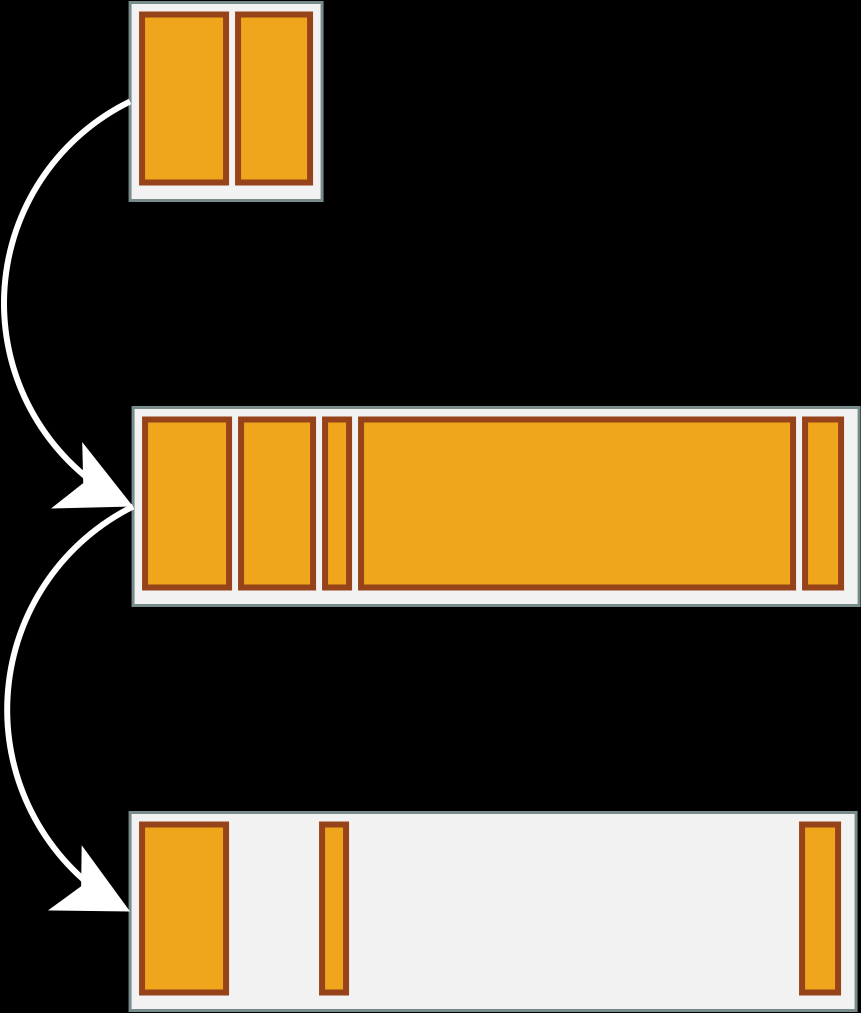 <?xml version="1.0" encoding="UTF-8"?>
<dia:diagram xmlns:dia="http://www.lysator.liu.se/~alla/dia/">
  <dia:layer name="Arrière-plan" visible="true" active="true">
    <dia:object type="Standard - Box" version="0" id="O0">
      <dia:attribute name="obj_pos">
        <dia:point val="7.2,4.8"/>
      </dia:attribute>
      <dia:attribute name="obj_bb">
        <dia:rectangle val="7.175,4.775;19.325,8.125"/>
      </dia:attribute>
      <dia:attribute name="elem_corner">
        <dia:point val="7.2,4.8"/>
      </dia:attribute>
      <dia:attribute name="elem_width">
        <dia:real val="12.1"/>
      </dia:attribute>
      <dia:attribute name="elem_height">
        <dia:real val="3.3"/>
      </dia:attribute>
      <dia:attribute name="border_width">
        <dia:real val="0.05"/>
      </dia:attribute>
      <dia:attribute name="border_color">
        <dia:color val="#788b8b"/>
      </dia:attribute>
      <dia:attribute name="inner_color">
        <dia:color val="#f2f2f2"/>
      </dia:attribute>
      <dia:attribute name="show_background">
        <dia:boolean val="true"/>
      </dia:attribute>
    </dia:object>
    <dia:object type="Standard - Box" version="0" id="O1">
      <dia:attribute name="obj_pos">
        <dia:point val="7.4,5"/>
      </dia:attribute>
      <dia:attribute name="obj_bb">
        <dia:rectangle val="7.35,4.95;8.85,7.85"/>
      </dia:attribute>
      <dia:attribute name="elem_corner">
        <dia:point val="7.4,5"/>
      </dia:attribute>
      <dia:attribute name="elem_width">
        <dia:real val="1.4"/>
      </dia:attribute>
      <dia:attribute name="elem_height">
        <dia:real val="2.8"/>
      </dia:attribute>
      <dia:attribute name="border_width">
        <dia:real val="0.1"/>
      </dia:attribute>
      <dia:attribute name="border_color">
        <dia:color val="#964319"/>
      </dia:attribute>
      <dia:attribute name="inner_color">
        <dia:color val="#efa51c"/>
      </dia:attribute>
      <dia:attribute name="show_background">
        <dia:boolean val="true"/>
      </dia:attribute>
    </dia:object>
    <dia:object type="Standard - Box" version="0" id="O2">
      <dia:attribute name="obj_pos">
        <dia:point val="9,5"/>
      </dia:attribute>
      <dia:attribute name="obj_bb">
        <dia:rectangle val="8.95,4.95;10.25,7.85"/>
      </dia:attribute>
      <dia:attribute name="elem_corner">
        <dia:point val="9,5"/>
      </dia:attribute>
      <dia:attribute name="elem_width">
        <dia:real val="1.2"/>
      </dia:attribute>
      <dia:attribute name="elem_height">
        <dia:real val="2.8"/>
      </dia:attribute>
      <dia:attribute name="border_width">
        <dia:real val="0.1"/>
      </dia:attribute>
      <dia:attribute name="border_color">
        <dia:color val="#964319"/>
      </dia:attribute>
      <dia:attribute name="inner_color">
        <dia:color val="#efa51c"/>
      </dia:attribute>
      <dia:attribute name="show_background">
        <dia:boolean val="true"/>
      </dia:attribute>
    </dia:object>
    <dia:object type="Standard - Box" version="0" id="O3">
      <dia:attribute name="obj_pos">
        <dia:point val="10.4,5"/>
      </dia:attribute>
      <dia:attribute name="obj_bb">
        <dia:rectangle val="10.35,4.95;10.85,7.85"/>
      </dia:attribute>
      <dia:attribute name="elem_corner">
        <dia:point val="10.4,5"/>
      </dia:attribute>
      <dia:attribute name="elem_width">
        <dia:real val="0.4"/>
      </dia:attribute>
      <dia:attribute name="elem_height">
        <dia:real val="2.8"/>
      </dia:attribute>
      <dia:attribute name="border_width">
        <dia:real val="0.1"/>
      </dia:attribute>
      <dia:attribute name="border_color">
        <dia:color val="#964319"/>
      </dia:attribute>
      <dia:attribute name="inner_color">
        <dia:color val="#efa51c"/>
      </dia:attribute>
      <dia:attribute name="show_background">
        <dia:boolean val="true"/>
      </dia:attribute>
    </dia:object>
    <dia:object type="Standard - Box" version="0" id="O4">
      <dia:attribute name="obj_pos">
        <dia:point val="11,5"/>
      </dia:attribute>
      <dia:attribute name="obj_bb">
        <dia:rectangle val="10.95,4.95;18.25,7.85"/>
      </dia:attribute>
      <dia:attribute name="elem_corner">
        <dia:point val="11,5"/>
      </dia:attribute>
      <dia:attribute name="elem_width">
        <dia:real val="7.2"/>
      </dia:attribute>
      <dia:attribute name="elem_height">
        <dia:real val="2.8"/>
      </dia:attribute>
      <dia:attribute name="border_width">
        <dia:real val="0.1"/>
      </dia:attribute>
      <dia:attribute name="border_color">
        <dia:color val="#964319"/>
      </dia:attribute>
      <dia:attribute name="inner_color">
        <dia:color val="#efa51c"/>
      </dia:attribute>
      <dia:attribute name="show_background">
        <dia:boolean val="true"/>
      </dia:attribute>
    </dia:object>
    <dia:object type="Standard - Box" version="0" id="O5">
      <dia:attribute name="obj_pos">
        <dia:point val="18.4,5"/>
      </dia:attribute>
      <dia:attribute name="obj_bb">
        <dia:rectangle val="18.35,4.95;19.05,7.85"/>
      </dia:attribute>
      <dia:attribute name="elem_corner">
        <dia:point val="18.4,5"/>
      </dia:attribute>
      <dia:attribute name="elem_width">
        <dia:real val="0.6"/>
      </dia:attribute>
      <dia:attribute name="elem_height">
        <dia:real val="2.8"/>
      </dia:attribute>
      <dia:attribute name="border_width">
        <dia:real val="0.1"/>
      </dia:attribute>
      <dia:attribute name="border_color">
        <dia:color val="#964319"/>
      </dia:attribute>
      <dia:attribute name="inner_color">
        <dia:color val="#efa51c"/>
      </dia:attribute>
      <dia:attribute name="show_background">
        <dia:boolean val="true"/>
      </dia:attribute>
    </dia:object>
    <dia:object type="Standard - Box" version="0" id="O6">
      <dia:attribute name="obj_pos">
        <dia:point val="7.15,11.55"/>
      </dia:attribute>
      <dia:attribute name="obj_bb">
        <dia:rectangle val="7.125,11.525;19.275,14.875"/>
      </dia:attribute>
      <dia:attribute name="elem_corner">
        <dia:point val="7.15,11.55"/>
      </dia:attribute>
      <dia:attribute name="elem_width">
        <dia:real val="12.1"/>
      </dia:attribute>
      <dia:attribute name="elem_height">
        <dia:real val="3.3"/>
      </dia:attribute>
      <dia:attribute name="border_width">
        <dia:real val="0.05"/>
      </dia:attribute>
      <dia:attribute name="border_color">
        <dia:color val="#788b8b"/>
      </dia:attribute>
      <dia:attribute name="inner_color">
        <dia:color val="#f2f2f2"/>
      </dia:attribute>
      <dia:attribute name="show_background">
        <dia:boolean val="true"/>
      </dia:attribute>
    </dia:object>
    <dia:object type="Standard - Box" version="0" id="O7">
      <dia:attribute name="obj_pos">
        <dia:point val="7.35,11.75"/>
      </dia:attribute>
      <dia:attribute name="obj_bb">
        <dia:rectangle val="7.3,11.7;8.8,14.6"/>
      </dia:attribute>
      <dia:attribute name="elem_corner">
        <dia:point val="7.35,11.75"/>
      </dia:attribute>
      <dia:attribute name="elem_width">
        <dia:real val="1.4"/>
      </dia:attribute>
      <dia:attribute name="elem_height">
        <dia:real val="2.8"/>
      </dia:attribute>
      <dia:attribute name="border_width">
        <dia:real val="0.1"/>
      </dia:attribute>
      <dia:attribute name="border_color">
        <dia:color val="#964319"/>
      </dia:attribute>
      <dia:attribute name="inner_color">
        <dia:color val="#efa51c"/>
      </dia:attribute>
      <dia:attribute name="show_background">
        <dia:boolean val="true"/>
      </dia:attribute>
    </dia:object>
    <dia:object type="Standard - Box" version="0" id="O8">
      <dia:attribute name="obj_pos">
        <dia:point val="10.35,11.75"/>
      </dia:attribute>
      <dia:attribute name="obj_bb">
        <dia:rectangle val="10.3,11.7;10.8,14.6"/>
      </dia:attribute>
      <dia:attribute name="elem_corner">
        <dia:point val="10.35,11.75"/>
      </dia:attribute>
      <dia:attribute name="elem_width">
        <dia:real val="0.4"/>
      </dia:attribute>
      <dia:attribute name="elem_height">
        <dia:real val="2.8"/>
      </dia:attribute>
      <dia:attribute name="border_width">
        <dia:real val="0.1"/>
      </dia:attribute>
      <dia:attribute name="border_color">
        <dia:color val="#964319"/>
      </dia:attribute>
      <dia:attribute name="inner_color">
        <dia:color val="#efa51c"/>
      </dia:attribute>
      <dia:attribute name="show_background">
        <dia:boolean val="true"/>
      </dia:attribute>
    </dia:object>
    <dia:object type="Standard - Box" version="0" id="O9">
      <dia:attribute name="obj_pos">
        <dia:point val="18.35,11.75"/>
      </dia:attribute>
      <dia:attribute name="obj_bb">
        <dia:rectangle val="18.3,11.7;19,14.6"/>
      </dia:attribute>
      <dia:attribute name="elem_corner">
        <dia:point val="18.35,11.75"/>
      </dia:attribute>
      <dia:attribute name="elem_width">
        <dia:real val="0.6"/>
      </dia:attribute>
      <dia:attribute name="elem_height">
        <dia:real val="2.8"/>
      </dia:attribute>
      <dia:attribute name="border_width">
        <dia:real val="0.1"/>
      </dia:attribute>
      <dia:attribute name="border_color">
        <dia:color val="#964319"/>
      </dia:attribute>
      <dia:attribute name="inner_color">
        <dia:color val="#efa51c"/>
      </dia:attribute>
      <dia:attribute name="show_background">
        <dia:boolean val="true"/>
      </dia:attribute>
    </dia:object>
    <dia:object type="Standard - Box" version="0" id="O10">
      <dia:attribute name="obj_pos">
        <dia:point val="7.15,-1.95"/>
      </dia:attribute>
      <dia:attribute name="obj_bb">
        <dia:rectangle val="7.125,-1.975;10.375,1.375"/>
      </dia:attribute>
      <dia:attribute name="elem_corner">
        <dia:point val="7.15,-1.95"/>
      </dia:attribute>
      <dia:attribute name="elem_width">
        <dia:real val="3.2"/>
      </dia:attribute>
      <dia:attribute name="elem_height">
        <dia:real val="3.3"/>
      </dia:attribute>
      <dia:attribute name="border_width">
        <dia:real val="0.05"/>
      </dia:attribute>
      <dia:attribute name="border_color">
        <dia:color val="#788b8b"/>
      </dia:attribute>
      <dia:attribute name="inner_color">
        <dia:color val="#f2f2f2"/>
      </dia:attribute>
      <dia:attribute name="show_background">
        <dia:boolean val="true"/>
      </dia:attribute>
    </dia:object>
    <dia:object type="Standard - Box" version="0" id="O11">
      <dia:attribute name="obj_pos">
        <dia:point val="7.35,-1.75"/>
      </dia:attribute>
      <dia:attribute name="obj_bb">
        <dia:rectangle val="7.3,-1.8;8.8,1.1"/>
      </dia:attribute>
      <dia:attribute name="elem_corner">
        <dia:point val="7.35,-1.75"/>
      </dia:attribute>
      <dia:attribute name="elem_width">
        <dia:real val="1.4"/>
      </dia:attribute>
      <dia:attribute name="elem_height">
        <dia:real val="2.8"/>
      </dia:attribute>
      <dia:attribute name="border_width">
        <dia:real val="0.1"/>
      </dia:attribute>
      <dia:attribute name="border_color">
        <dia:color val="#964319"/>
      </dia:attribute>
      <dia:attribute name="inner_color">
        <dia:color val="#efa51c"/>
      </dia:attribute>
      <dia:attribute name="show_background">
        <dia:boolean val="true"/>
      </dia:attribute>
    </dia:object>
    <dia:object type="Standard - Box" version="0" id="O12">
      <dia:attribute name="obj_pos">
        <dia:point val="8.95,-1.75"/>
      </dia:attribute>
      <dia:attribute name="obj_bb">
        <dia:rectangle val="8.9,-1.8;10.2,1.1"/>
      </dia:attribute>
      <dia:attribute name="elem_corner">
        <dia:point val="8.95,-1.75"/>
      </dia:attribute>
      <dia:attribute name="elem_width">
        <dia:real val="1.2"/>
      </dia:attribute>
      <dia:attribute name="elem_height">
        <dia:real val="2.8"/>
      </dia:attribute>
      <dia:attribute name="border_width">
        <dia:real val="0.1"/>
      </dia:attribute>
      <dia:attribute name="border_color">
        <dia:color val="#964319"/>
      </dia:attribute>
      <dia:attribute name="inner_color">
        <dia:color val="#efa51c"/>
      </dia:attribute>
      <dia:attribute name="show_background">
        <dia:boolean val="true"/>
      </dia:attribute>
    </dia:object>
    <dia:object type="Standard - Arc" version="0" id="O13">
      <dia:attribute name="obj_pos">
        <dia:point val="7.15,-0.3"/>
      </dia:attribute>
      <dia:attribute name="obj_bb">
        <dia:rectangle val="4.999,-0.35;7.25,6.5"/>
      </dia:attribute>
      <dia:attribute name="conn_endpoints">
        <dia:point val="7.15,-0.3"/>
        <dia:point val="7.2,6.45"/>
      </dia:attribute>
      <dia:attribute name="arc_color">
        <dia:color val="#ffffff"/>
      </dia:attribute>
      <dia:attribute name="curve_distance">
        <dia:real val="2.126"/>
      </dia:attribute>
      <dia:attribute name="line_width">
        <dia:real val="0.1"/>
      </dia:attribute>
      <dia:attribute name="end_arrow">
        <dia:enum val="22"/>
      </dia:attribute>
      <dia:attribute name="end_arrow_length">
        <dia:real val="1"/>
      </dia:attribute>
      <dia:attribute name="end_arrow_width">
        <dia:real val="1"/>
      </dia:attribute>
      <dia:connections>
        <dia:connection handle="0" to="O10" connection="3"/>
        <dia:connection handle="1" to="O0" connection="3"/>
      </dia:connections>
    </dia:object>
    <dia:object type="Standard - Arc" version="0" id="O14">
      <dia:attribute name="obj_pos">
        <dia:point val="7.2,6.45"/>
      </dia:attribute>
      <dia:attribute name="obj_bb">
        <dia:rectangle val="5.052,6.4;7.25,13.25"/>
      </dia:attribute>
      <dia:attribute name="conn_endpoints">
        <dia:point val="7.2,6.45"/>
        <dia:point val="7.15,13.2"/>
      </dia:attribute>
      <dia:attribute name="arc_color">
        <dia:color val="#ffffff"/>
      </dia:attribute>
      <dia:attribute name="curve_distance">
        <dia:real val="2.073"/>
      </dia:attribute>
      <dia:attribute name="line_width">
        <dia:real val="0.1"/>
      </dia:attribute>
      <dia:attribute name="end_arrow">
        <dia:enum val="22"/>
      </dia:attribute>
      <dia:attribute name="end_arrow_length">
        <dia:real val="1"/>
      </dia:attribute>
      <dia:attribute name="end_arrow_width">
        <dia:real val="1"/>
      </dia:attribute>
      <dia:connections>
        <dia:connection handle="0" to="O0" connection="3"/>
        <dia:connection handle="1" to="O6" connection="3"/>
      </dia:connections>
    </dia:object>
  </dia:layer>
</dia:diagram>
